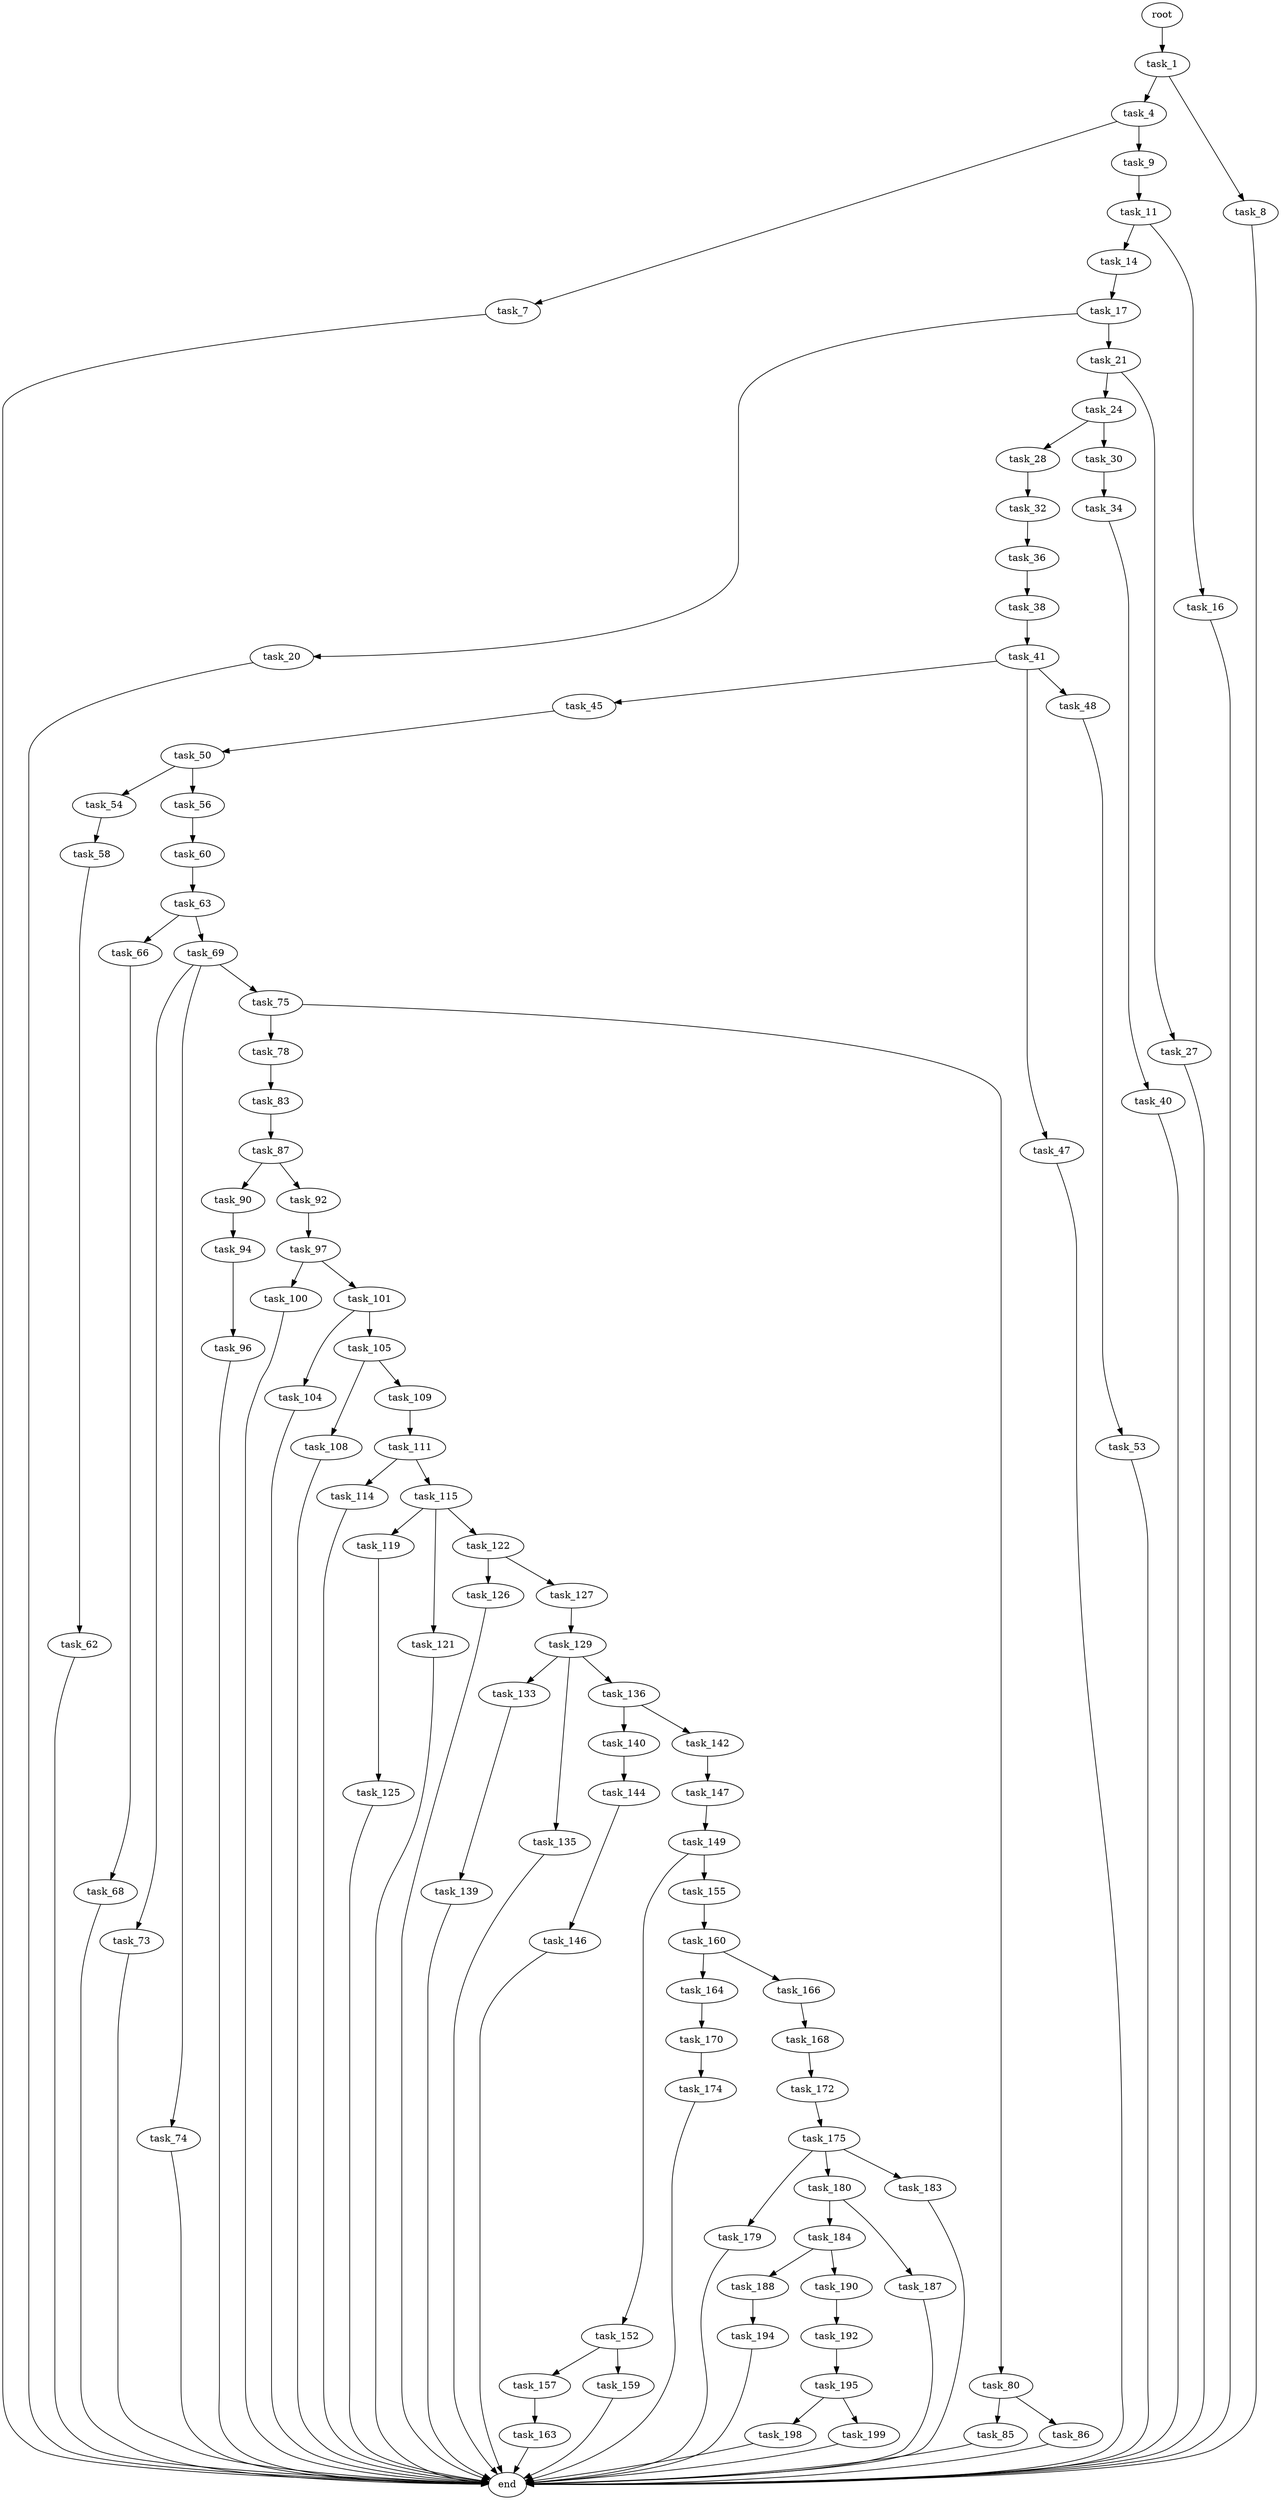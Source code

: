 digraph G {
  root [size="0.000000"];
  task_1 [size="8589934592.000000"];
  task_4 [size="18238777645.000000"];
  task_7 [size="8502598661.000000"];
  task_8 [size="1115428586.000000"];
  task_9 [size="32883781917.000000"];
  task_11 [size="192622796987.000000"];
  task_14 [size="39050259993.000000"];
  task_16 [size="231928233984.000000"];
  task_17 [size="134217728000.000000"];
  task_20 [size="12557182119.000000"];
  task_21 [size="134217728000.000000"];
  task_24 [size="549755813888.000000"];
  task_27 [size="23629922082.000000"];
  task_28 [size="24179234004.000000"];
  task_30 [size="549755813888.000000"];
  task_32 [size="134217728000.000000"];
  task_34 [size="61582620332.000000"];
  task_36 [size="190047302366.000000"];
  task_38 [size="283738103912.000000"];
  task_40 [size="17019180716.000000"];
  task_41 [size="117105745647.000000"];
  task_45 [size="31902508368.000000"];
  task_47 [size="8589934592.000000"];
  task_48 [size="35274621855.000000"];
  task_50 [size="74809038820.000000"];
  task_53 [size="4288228637.000000"];
  task_54 [size="127932182736.000000"];
  task_56 [size="545480363404.000000"];
  task_58 [size="648438527712.000000"];
  task_60 [size="549755813888.000000"];
  task_62 [size="13136956242.000000"];
  task_63 [size="231928233984.000000"];
  task_66 [size="2039855189.000000"];
  task_68 [size="8589934592.000000"];
  task_69 [size="68719476736.000000"];
  task_73 [size="134217728000.000000"];
  task_74 [size="549755813888.000000"];
  task_75 [size="266224753033.000000"];
  task_78 [size="28991029248.000000"];
  task_80 [size="110271186927.000000"];
  task_83 [size="656673453593.000000"];
  task_85 [size="36384961299.000000"];
  task_86 [size="782757789696.000000"];
  task_87 [size="9582961822.000000"];
  task_90 [size="119405077955.000000"];
  task_92 [size="731429653386.000000"];
  task_94 [size="231928233984.000000"];
  task_96 [size="549755813888.000000"];
  task_97 [size="549755813888.000000"];
  task_100 [size="20495999708.000000"];
  task_101 [size="120389240407.000000"];
  task_104 [size="8274912151.000000"];
  task_105 [size="1583837793.000000"];
  task_108 [size="3145053898.000000"];
  task_109 [size="18583812698.000000"];
  task_111 [size="484040312188.000000"];
  task_114 [size="28991029248.000000"];
  task_115 [size="368293445632.000000"];
  task_119 [size="782757789696.000000"];
  task_121 [size="508611957424.000000"];
  task_122 [size="195298901865.000000"];
  task_125 [size="15737883701.000000"];
  task_126 [size="34086973723.000000"];
  task_127 [size="16989766220.000000"];
  task_129 [size="7075061523.000000"];
  task_133 [size="392066134192.000000"];
  task_135 [size="4191860424.000000"];
  task_136 [size="74682422973.000000"];
  task_139 [size="28991029248.000000"];
  task_140 [size="27479200471.000000"];
  task_142 [size="28991029248.000000"];
  task_144 [size="28991029248.000000"];
  task_146 [size="3704759763.000000"];
  task_147 [size="1073741824000.000000"];
  task_149 [size="521711156448.000000"];
  task_152 [size="28991029248.000000"];
  task_155 [size="16389900912.000000"];
  task_157 [size="3502195970.000000"];
  task_159 [size="11782725208.000000"];
  task_160 [size="68761301189.000000"];
  task_163 [size="476864651025.000000"];
  task_164 [size="1887091018.000000"];
  task_166 [size="1053621292506.000000"];
  task_168 [size="216192702930.000000"];
  task_170 [size="468794026458.000000"];
  task_172 [size="134217728000.000000"];
  task_174 [size="8589934592.000000"];
  task_175 [size="9353449392.000000"];
  task_179 [size="50558772027.000000"];
  task_180 [size="45183454191.000000"];
  task_183 [size="8589934592.000000"];
  task_184 [size="441107004392.000000"];
  task_187 [size="10539763311.000000"];
  task_188 [size="28991029248.000000"];
  task_190 [size="28991029248.000000"];
  task_192 [size="2954021919.000000"];
  task_194 [size="245880639528.000000"];
  task_195 [size="13773642024.000000"];
  task_198 [size="2721023005.000000"];
  task_199 [size="7603077346.000000"];
  end [size="0.000000"];

  root -> task_1 [size="1.000000"];
  task_1 -> task_4 [size="33554432.000000"];
  task_1 -> task_8 [size="33554432.000000"];
  task_4 -> task_7 [size="536870912.000000"];
  task_4 -> task_9 [size="536870912.000000"];
  task_7 -> end [size="1.000000"];
  task_8 -> end [size="1.000000"];
  task_9 -> task_11 [size="134217728.000000"];
  task_11 -> task_14 [size="134217728.000000"];
  task_11 -> task_16 [size="134217728.000000"];
  task_14 -> task_17 [size="75497472.000000"];
  task_16 -> end [size="1.000000"];
  task_17 -> task_20 [size="209715200.000000"];
  task_17 -> task_21 [size="209715200.000000"];
  task_20 -> end [size="1.000000"];
  task_21 -> task_24 [size="209715200.000000"];
  task_21 -> task_27 [size="209715200.000000"];
  task_24 -> task_28 [size="536870912.000000"];
  task_24 -> task_30 [size="536870912.000000"];
  task_27 -> end [size="1.000000"];
  task_28 -> task_32 [size="679477248.000000"];
  task_30 -> task_34 [size="536870912.000000"];
  task_32 -> task_36 [size="209715200.000000"];
  task_34 -> task_40 [size="75497472.000000"];
  task_36 -> task_38 [size="536870912.000000"];
  task_38 -> task_41 [size="838860800.000000"];
  task_40 -> end [size="1.000000"];
  task_41 -> task_45 [size="536870912.000000"];
  task_41 -> task_47 [size="536870912.000000"];
  task_41 -> task_48 [size="536870912.000000"];
  task_45 -> task_50 [size="838860800.000000"];
  task_47 -> end [size="1.000000"];
  task_48 -> task_53 [size="838860800.000000"];
  task_50 -> task_54 [size="134217728.000000"];
  task_50 -> task_56 [size="134217728.000000"];
  task_53 -> end [size="1.000000"];
  task_54 -> task_58 [size="301989888.000000"];
  task_56 -> task_60 [size="679477248.000000"];
  task_58 -> task_62 [size="411041792.000000"];
  task_60 -> task_63 [size="536870912.000000"];
  task_62 -> end [size="1.000000"];
  task_63 -> task_66 [size="301989888.000000"];
  task_63 -> task_69 [size="301989888.000000"];
  task_66 -> task_68 [size="75497472.000000"];
  task_68 -> end [size="1.000000"];
  task_69 -> task_73 [size="134217728.000000"];
  task_69 -> task_74 [size="134217728.000000"];
  task_69 -> task_75 [size="134217728.000000"];
  task_73 -> end [size="1.000000"];
  task_74 -> end [size="1.000000"];
  task_75 -> task_78 [size="209715200.000000"];
  task_75 -> task_80 [size="209715200.000000"];
  task_78 -> task_83 [size="75497472.000000"];
  task_80 -> task_85 [size="75497472.000000"];
  task_80 -> task_86 [size="75497472.000000"];
  task_83 -> task_87 [size="679477248.000000"];
  task_85 -> end [size="1.000000"];
  task_86 -> end [size="1.000000"];
  task_87 -> task_90 [size="33554432.000000"];
  task_87 -> task_92 [size="33554432.000000"];
  task_90 -> task_94 [size="209715200.000000"];
  task_92 -> task_97 [size="679477248.000000"];
  task_94 -> task_96 [size="301989888.000000"];
  task_96 -> end [size="1.000000"];
  task_97 -> task_100 [size="536870912.000000"];
  task_97 -> task_101 [size="536870912.000000"];
  task_100 -> end [size="1.000000"];
  task_101 -> task_104 [size="134217728.000000"];
  task_101 -> task_105 [size="134217728.000000"];
  task_104 -> end [size="1.000000"];
  task_105 -> task_108 [size="33554432.000000"];
  task_105 -> task_109 [size="33554432.000000"];
  task_108 -> end [size="1.000000"];
  task_109 -> task_111 [size="301989888.000000"];
  task_111 -> task_114 [size="411041792.000000"];
  task_111 -> task_115 [size="411041792.000000"];
  task_114 -> end [size="1.000000"];
  task_115 -> task_119 [size="411041792.000000"];
  task_115 -> task_121 [size="411041792.000000"];
  task_115 -> task_122 [size="411041792.000000"];
  task_119 -> task_125 [size="679477248.000000"];
  task_121 -> end [size="1.000000"];
  task_122 -> task_126 [size="209715200.000000"];
  task_122 -> task_127 [size="209715200.000000"];
  task_125 -> end [size="1.000000"];
  task_126 -> end [size="1.000000"];
  task_127 -> task_129 [size="838860800.000000"];
  task_129 -> task_133 [size="536870912.000000"];
  task_129 -> task_135 [size="536870912.000000"];
  task_129 -> task_136 [size="536870912.000000"];
  task_133 -> task_139 [size="301989888.000000"];
  task_135 -> end [size="1.000000"];
  task_136 -> task_140 [size="209715200.000000"];
  task_136 -> task_142 [size="209715200.000000"];
  task_139 -> end [size="1.000000"];
  task_140 -> task_144 [size="75497472.000000"];
  task_142 -> task_147 [size="75497472.000000"];
  task_144 -> task_146 [size="75497472.000000"];
  task_146 -> end [size="1.000000"];
  task_147 -> task_149 [size="838860800.000000"];
  task_149 -> task_152 [size="536870912.000000"];
  task_149 -> task_155 [size="536870912.000000"];
  task_152 -> task_157 [size="75497472.000000"];
  task_152 -> task_159 [size="75497472.000000"];
  task_155 -> task_160 [size="301989888.000000"];
  task_157 -> task_163 [size="75497472.000000"];
  task_159 -> end [size="1.000000"];
  task_160 -> task_164 [size="75497472.000000"];
  task_160 -> task_166 [size="75497472.000000"];
  task_163 -> end [size="1.000000"];
  task_164 -> task_170 [size="75497472.000000"];
  task_166 -> task_168 [size="679477248.000000"];
  task_168 -> task_172 [size="209715200.000000"];
  task_170 -> task_174 [size="838860800.000000"];
  task_172 -> task_175 [size="209715200.000000"];
  task_174 -> end [size="1.000000"];
  task_175 -> task_179 [size="536870912.000000"];
  task_175 -> task_180 [size="536870912.000000"];
  task_175 -> task_183 [size="536870912.000000"];
  task_179 -> end [size="1.000000"];
  task_180 -> task_184 [size="75497472.000000"];
  task_180 -> task_187 [size="75497472.000000"];
  task_183 -> end [size="1.000000"];
  task_184 -> task_188 [size="411041792.000000"];
  task_184 -> task_190 [size="411041792.000000"];
  task_187 -> end [size="1.000000"];
  task_188 -> task_194 [size="75497472.000000"];
  task_190 -> task_192 [size="75497472.000000"];
  task_192 -> task_195 [size="209715200.000000"];
  task_194 -> end [size="1.000000"];
  task_195 -> task_198 [size="536870912.000000"];
  task_195 -> task_199 [size="536870912.000000"];
  task_198 -> end [size="1.000000"];
  task_199 -> end [size="1.000000"];
}
